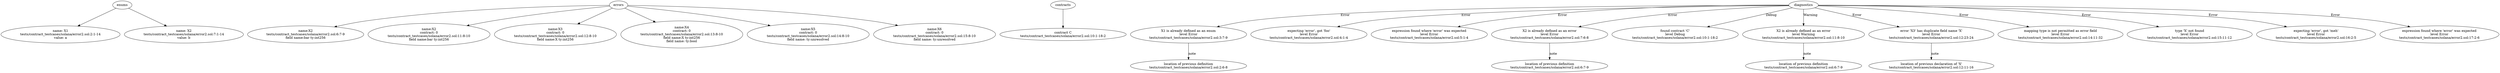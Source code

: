 strict digraph "tests/contract_testcases/solana/error2.sol" {
	X1 [label="name: X1\ntests/contract_testcases/solana/error2.sol:2:1-14\nvalue: a"]
	X2 [label="name: X2\ntests/contract_testcases/solana/error2.sol:7:1-14\nvalue: b"]
	X2_4 [label="name:X2\ntests/contract_testcases/solana/error2.sol:6:7-9\nfield name:bar ty:int256"]
	X2_5 [label="name:X2\ncontract: 0\ntests/contract_testcases/solana/error2.sol:11:8-10\nfield name:bar ty:int256"]
	X3 [label="name:X3\ncontract: 0\ntests/contract_testcases/solana/error2.sol:12:8-10\nfield name:X ty:int256"]
	X4 [label="name:X4\ncontract: 0\ntests/contract_testcases/solana/error2.sol:13:8-10\nfield name:X ty:int256\nfield name: ty:bool"]
	X5 [label="name:X5\ncontract: 0\ntests/contract_testcases/solana/error2.sol:14:8-10\nfield name: ty:unresolved"]
	X6 [label="name:X6\ncontract: 0\ntests/contract_testcases/solana/error2.sol:15:8-10\nfield name: ty:unresolved"]
	contract [label="contract C\ntests/contract_testcases/solana/error2.sol:10:1-18:2"]
	diagnostic [label="X1 is already defined as an enum\nlevel Error\ntests/contract_testcases/solana/error2.sol:3:7-9"]
	note [label="location of previous definition\ntests/contract_testcases/solana/error2.sol:2:6-8"]
	diagnostic_15 [label="expecting 'error', got 'foo'\nlevel Error\ntests/contract_testcases/solana/error2.sol:4:1-4"]
	diagnostic_16 [label="expression found where 'error' was expected\nlevel Error\ntests/contract_testcases/solana/error2.sol:5:1-4"]
	diagnostic_17 [label="X2 is already defined as an error\nlevel Error\ntests/contract_testcases/solana/error2.sol:7:6-8"]
	note_18 [label="location of previous definition\ntests/contract_testcases/solana/error2.sol:6:7-9"]
	diagnostic_19 [label="found contract 'C'\nlevel Debug\ntests/contract_testcases/solana/error2.sol:10:1-18:2"]
	diagnostic_20 [label="X2 is already defined as an error\nlevel Warning\ntests/contract_testcases/solana/error2.sol:11:8-10"]
	note_21 [label="location of previous definition\ntests/contract_testcases/solana/error2.sol:6:7-9"]
	diagnostic_22 [label="error 'X3' has duplicate field name 'X'\nlevel Error\ntests/contract_testcases/solana/error2.sol:12:23-24"]
	note_23 [label="location of previous declaration of 'X'\ntests/contract_testcases/solana/error2.sol:12:11-16"]
	diagnostic_24 [label="mapping type is not permitted as error field\nlevel Error\ntests/contract_testcases/solana/error2.sol:14:11-32"]
	diagnostic_25 [label="type 'X' not found\nlevel Error\ntests/contract_testcases/solana/error2.sol:15:11-12"]
	diagnostic_26 [label="expecting 'error', got 'meh'\nlevel Error\ntests/contract_testcases/solana/error2.sol:16:2-5"]
	diagnostic_27 [label="expression found where 'error' was expected\nlevel Error\ntests/contract_testcases/solana/error2.sol:17:2-6"]
	enums -> X1
	enums -> X2
	errors -> X2_4
	errors -> X2_5
	errors -> X3
	errors -> X4
	errors -> X5
	errors -> X6
	contracts -> contract
	diagnostics -> diagnostic [label="Error"]
	diagnostic -> note [label="note"]
	diagnostics -> diagnostic_15 [label="Error"]
	diagnostics -> diagnostic_16 [label="Error"]
	diagnostics -> diagnostic_17 [label="Error"]
	diagnostic_17 -> note_18 [label="note"]
	diagnostics -> diagnostic_19 [label="Debug"]
	diagnostics -> diagnostic_20 [label="Warning"]
	diagnostic_20 -> note_21 [label="note"]
	diagnostics -> diagnostic_22 [label="Error"]
	diagnostic_22 -> note_23 [label="note"]
	diagnostics -> diagnostic_24 [label="Error"]
	diagnostics -> diagnostic_25 [label="Error"]
	diagnostics -> diagnostic_26 [label="Error"]
	diagnostics -> diagnostic_27 [label="Error"]
}
